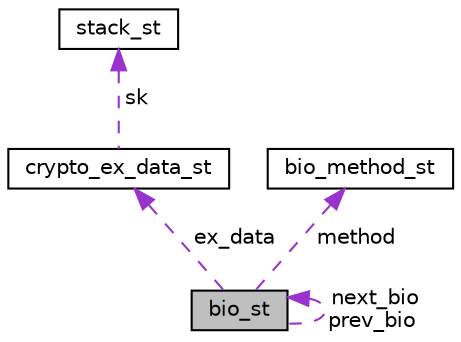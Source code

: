 digraph "bio_st"
{
 // LATEX_PDF_SIZE
  edge [fontname="Helvetica",fontsize="10",labelfontname="Helvetica",labelfontsize="10"];
  node [fontname="Helvetica",fontsize="10",shape=record];
  Node1 [label="bio_st",height=0.2,width=0.4,color="black", fillcolor="grey75", style="filled", fontcolor="black",tooltip=" "];
  Node1 -> Node1 [dir="back",color="darkorchid3",fontsize="10",style="dashed",label=" next_bio\nprev_bio" ,fontname="Helvetica"];
  Node2 -> Node1 [dir="back",color="darkorchid3",fontsize="10",style="dashed",label=" ex_data" ,fontname="Helvetica"];
  Node2 [label="crypto_ex_data_st",height=0.2,width=0.4,color="black", fillcolor="white", style="filled",URL="$crypto_8h.html#structcrypto__ex__data__st",tooltip=" "];
  Node3 -> Node2 [dir="back",color="darkorchid3",fontsize="10",style="dashed",label=" sk" ,fontname="Helvetica"];
  Node3 [label="stack_st",height=0.2,width=0.4,color="black", fillcolor="white", style="filled",URL="$structstack__st.html",tooltip=" "];
  Node4 -> Node1 [dir="back",color="darkorchid3",fontsize="10",style="dashed",label=" method" ,fontname="Helvetica"];
  Node4 [label="bio_method_st",height=0.2,width=0.4,color="black", fillcolor="white", style="filled",URL="$structbio__method__st.html",tooltip=" "];
}
